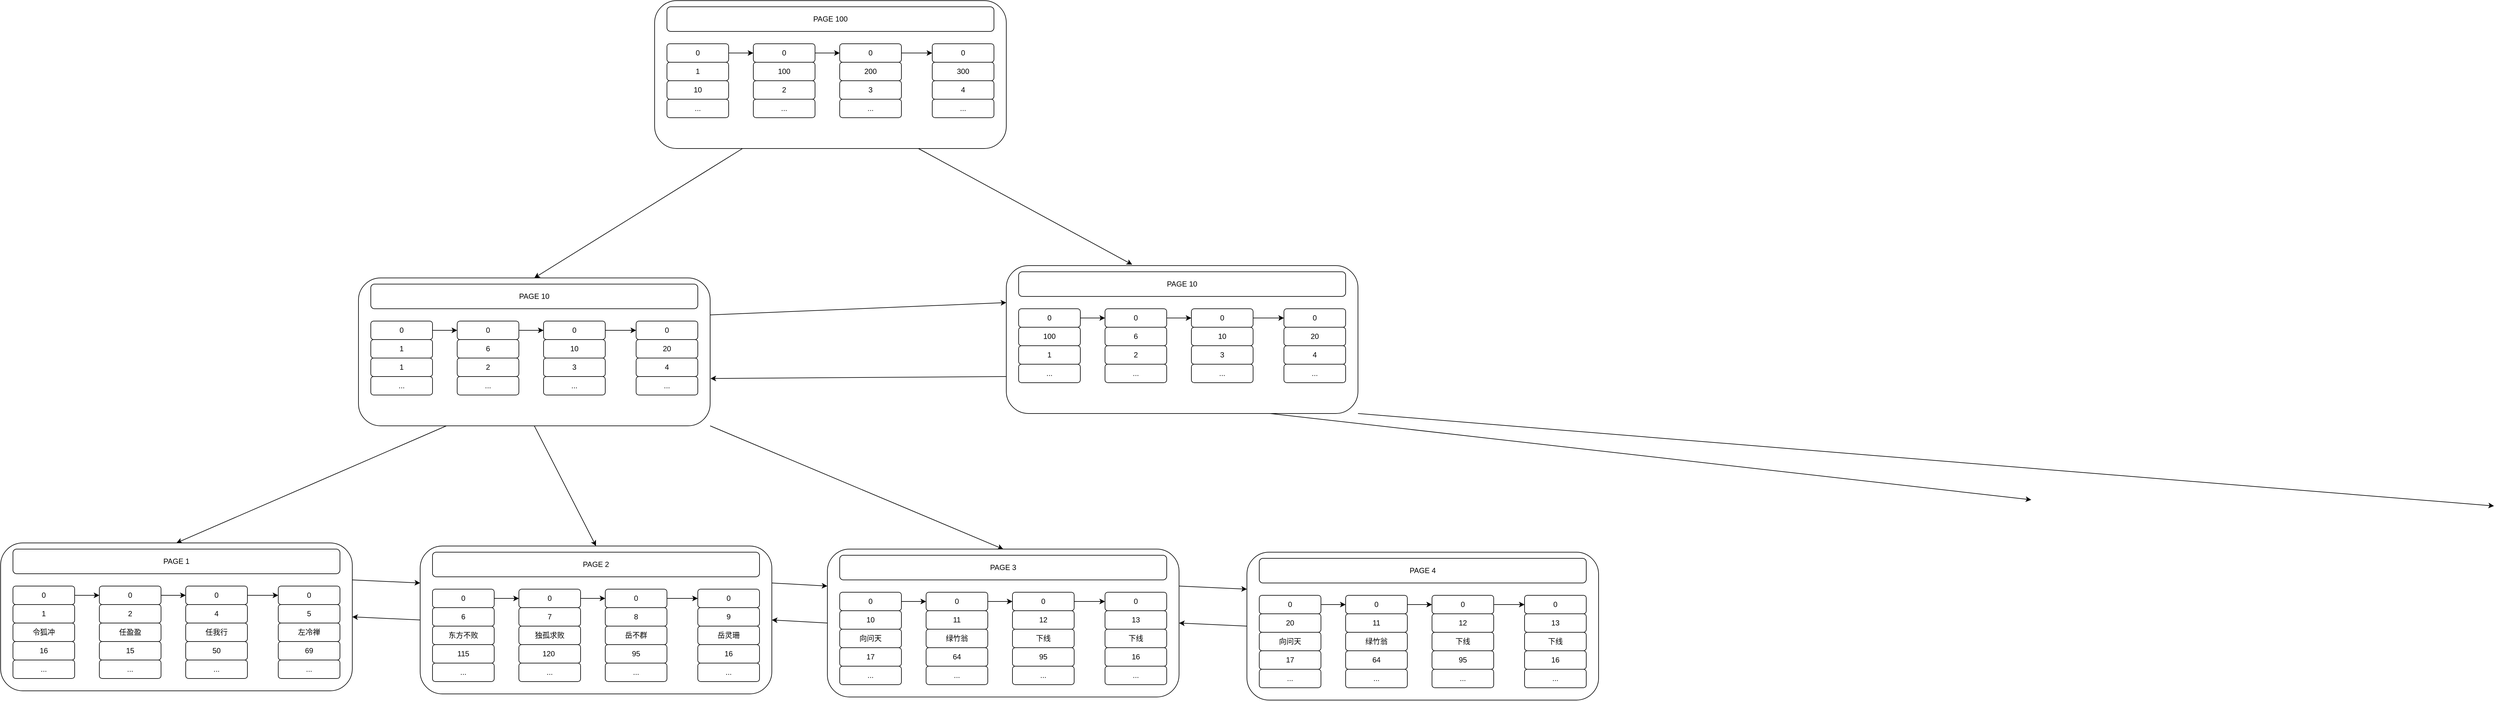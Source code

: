 <mxfile version="17.2.5" type="github">
  <diagram id="7UdDkVMXQPqJ16l7_mLh" name="第 1 页">
    <mxGraphModel dx="1597" dy="-109" grid="1" gridSize="10" guides="1" tooltips="1" connect="1" arrows="1" fold="1" page="1" pageScale="1" pageWidth="827" pageHeight="1169" math="0" shadow="0">
      <root>
        <mxCell id="0" />
        <mxCell id="1" parent="0" />
        <mxCell id="IbyFdjmPlWambPThYL8s-315" style="edgeStyle=none;rounded=0;orthogonalLoop=1;jettySize=auto;html=1;exitX=1;exitY=0.25;exitDx=0;exitDy=0;entryX=0;entryY=0.25;entryDx=0;entryDy=0;" edge="1" parent="1" source="IbyFdjmPlWambPThYL8s-260" target="IbyFdjmPlWambPThYL8s-265">
          <mxGeometry relative="1" as="geometry" />
        </mxCell>
        <mxCell id="IbyFdjmPlWambPThYL8s-260" value="" style="rounded=1;whiteSpace=wrap;html=1;fillColor=#FFFFFF;" vertex="1" parent="1">
          <mxGeometry x="260" y="2380" width="570" height="240" as="geometry" />
        </mxCell>
        <mxCell id="IbyFdjmPlWambPThYL8s-262" style="edgeStyle=none;rounded=0;orthogonalLoop=1;jettySize=auto;html=1;exitX=1;exitY=0.5;exitDx=0;exitDy=0;entryX=0;entryY=0.5;entryDx=0;entryDy=0;" edge="1" parent="1" source="IbyFdjmPlWambPThYL8s-240" target="IbyFdjmPlWambPThYL8s-245">
          <mxGeometry relative="1" as="geometry" />
        </mxCell>
        <mxCell id="IbyFdjmPlWambPThYL8s-240" value="0" style="rounded=1;whiteSpace=wrap;html=1;fillColor=#FFFFFF;" vertex="1" parent="1">
          <mxGeometry x="280" y="2450" width="100" height="30" as="geometry" />
        </mxCell>
        <mxCell id="IbyFdjmPlWambPThYL8s-241" value="1" style="rounded=1;whiteSpace=wrap;html=1;fillColor=#FFFFFF;" vertex="1" parent="1">
          <mxGeometry x="280" y="2480" width="100" height="30" as="geometry" />
        </mxCell>
        <mxCell id="IbyFdjmPlWambPThYL8s-242" value="令狐冲" style="rounded=1;whiteSpace=wrap;html=1;fillColor=#FFFFFF;" vertex="1" parent="1">
          <mxGeometry x="280" y="2510" width="100" height="30" as="geometry" />
        </mxCell>
        <mxCell id="IbyFdjmPlWambPThYL8s-243" value="16" style="rounded=1;whiteSpace=wrap;html=1;fillColor=#FFFFFF;" vertex="1" parent="1">
          <mxGeometry x="280" y="2540" width="100" height="30" as="geometry" />
        </mxCell>
        <mxCell id="IbyFdjmPlWambPThYL8s-244" value="..." style="rounded=1;whiteSpace=wrap;html=1;fillColor=#FFFFFF;" vertex="1" parent="1">
          <mxGeometry x="280" y="2570" width="100" height="30" as="geometry" />
        </mxCell>
        <mxCell id="IbyFdjmPlWambPThYL8s-263" style="edgeStyle=none;rounded=0;orthogonalLoop=1;jettySize=auto;html=1;exitX=1;exitY=0.5;exitDx=0;exitDy=0;" edge="1" parent="1" source="IbyFdjmPlWambPThYL8s-245" target="IbyFdjmPlWambPThYL8s-250">
          <mxGeometry relative="1" as="geometry" />
        </mxCell>
        <mxCell id="IbyFdjmPlWambPThYL8s-245" value="0" style="rounded=1;whiteSpace=wrap;html=1;fillColor=#FFFFFF;" vertex="1" parent="1">
          <mxGeometry x="420" y="2450" width="100" height="30" as="geometry" />
        </mxCell>
        <mxCell id="IbyFdjmPlWambPThYL8s-246" value="2" style="rounded=1;whiteSpace=wrap;html=1;fillColor=#FFFFFF;" vertex="1" parent="1">
          <mxGeometry x="420" y="2480" width="100" height="30" as="geometry" />
        </mxCell>
        <mxCell id="IbyFdjmPlWambPThYL8s-247" value="任盈盈" style="rounded=1;whiteSpace=wrap;html=1;fillColor=#FFFFFF;" vertex="1" parent="1">
          <mxGeometry x="420" y="2510" width="100" height="30" as="geometry" />
        </mxCell>
        <mxCell id="IbyFdjmPlWambPThYL8s-248" value="15" style="rounded=1;whiteSpace=wrap;html=1;fillColor=#FFFFFF;" vertex="1" parent="1">
          <mxGeometry x="420" y="2540" width="100" height="30" as="geometry" />
        </mxCell>
        <mxCell id="IbyFdjmPlWambPThYL8s-249" value="..." style="rounded=1;whiteSpace=wrap;html=1;fillColor=#FFFFFF;" vertex="1" parent="1">
          <mxGeometry x="420" y="2570" width="100" height="30" as="geometry" />
        </mxCell>
        <mxCell id="IbyFdjmPlWambPThYL8s-264" style="edgeStyle=none;rounded=0;orthogonalLoop=1;jettySize=auto;html=1;exitX=1;exitY=0.5;exitDx=0;exitDy=0;entryX=0;entryY=0.5;entryDx=0;entryDy=0;" edge="1" parent="1" source="IbyFdjmPlWambPThYL8s-250" target="IbyFdjmPlWambPThYL8s-255">
          <mxGeometry relative="1" as="geometry" />
        </mxCell>
        <mxCell id="IbyFdjmPlWambPThYL8s-250" value="0" style="rounded=1;whiteSpace=wrap;html=1;fillColor=#FFFFFF;" vertex="1" parent="1">
          <mxGeometry x="560" y="2450" width="100" height="30" as="geometry" />
        </mxCell>
        <mxCell id="IbyFdjmPlWambPThYL8s-251" value="4" style="rounded=1;whiteSpace=wrap;html=1;fillColor=#FFFFFF;" vertex="1" parent="1">
          <mxGeometry x="560" y="2480" width="100" height="30" as="geometry" />
        </mxCell>
        <mxCell id="IbyFdjmPlWambPThYL8s-252" value="任我行" style="rounded=1;whiteSpace=wrap;html=1;fillColor=#FFFFFF;" vertex="1" parent="1">
          <mxGeometry x="560" y="2510" width="100" height="30" as="geometry" />
        </mxCell>
        <mxCell id="IbyFdjmPlWambPThYL8s-253" value="50" style="rounded=1;whiteSpace=wrap;html=1;fillColor=#FFFFFF;" vertex="1" parent="1">
          <mxGeometry x="560" y="2540" width="100" height="30" as="geometry" />
        </mxCell>
        <mxCell id="IbyFdjmPlWambPThYL8s-254" value="..." style="rounded=1;whiteSpace=wrap;html=1;fillColor=#FFFFFF;" vertex="1" parent="1">
          <mxGeometry x="560" y="2570" width="100" height="30" as="geometry" />
        </mxCell>
        <mxCell id="IbyFdjmPlWambPThYL8s-255" value="0" style="rounded=1;whiteSpace=wrap;html=1;fillColor=#FFFFFF;" vertex="1" parent="1">
          <mxGeometry x="710" y="2450" width="100" height="30" as="geometry" />
        </mxCell>
        <mxCell id="IbyFdjmPlWambPThYL8s-256" value="5" style="rounded=1;whiteSpace=wrap;html=1;fillColor=#FFFFFF;" vertex="1" parent="1">
          <mxGeometry x="710" y="2480" width="100" height="30" as="geometry" />
        </mxCell>
        <mxCell id="IbyFdjmPlWambPThYL8s-257" value="左冷禅" style="rounded=1;whiteSpace=wrap;html=1;fillColor=#FFFFFF;" vertex="1" parent="1">
          <mxGeometry x="710" y="2510" width="100" height="30" as="geometry" />
        </mxCell>
        <mxCell id="IbyFdjmPlWambPThYL8s-258" value="69" style="rounded=1;whiteSpace=wrap;html=1;fillColor=#FFFFFF;" vertex="1" parent="1">
          <mxGeometry x="710" y="2540" width="100" height="30" as="geometry" />
        </mxCell>
        <mxCell id="IbyFdjmPlWambPThYL8s-259" value="..." style="rounded=1;whiteSpace=wrap;html=1;fillColor=#FFFFFF;" vertex="1" parent="1">
          <mxGeometry x="710" y="2570" width="100" height="30" as="geometry" />
        </mxCell>
        <mxCell id="IbyFdjmPlWambPThYL8s-261" value="PAGE 1" style="rounded=1;whiteSpace=wrap;html=1;fillColor=#FFFFFF;" vertex="1" parent="1">
          <mxGeometry x="280" y="2390" width="530" height="40" as="geometry" />
        </mxCell>
        <mxCell id="IbyFdjmPlWambPThYL8s-316" style="edgeStyle=none;rounded=0;orthogonalLoop=1;jettySize=auto;html=1;exitX=0;exitY=0.5;exitDx=0;exitDy=0;entryX=1;entryY=0.5;entryDx=0;entryDy=0;" edge="1" parent="1" source="IbyFdjmPlWambPThYL8s-265" target="IbyFdjmPlWambPThYL8s-260">
          <mxGeometry relative="1" as="geometry" />
        </mxCell>
        <mxCell id="IbyFdjmPlWambPThYL8s-317" style="edgeStyle=none;rounded=0;orthogonalLoop=1;jettySize=auto;html=1;exitX=1;exitY=0.25;exitDx=0;exitDy=0;entryX=0;entryY=0.25;entryDx=0;entryDy=0;" edge="1" parent="1" source="IbyFdjmPlWambPThYL8s-265" target="IbyFdjmPlWambPThYL8s-290">
          <mxGeometry relative="1" as="geometry" />
        </mxCell>
        <mxCell id="IbyFdjmPlWambPThYL8s-265" value="" style="rounded=1;whiteSpace=wrap;html=1;fillColor=#FFFFFF;" vertex="1" parent="1">
          <mxGeometry x="940" y="2385" width="570" height="240" as="geometry" />
        </mxCell>
        <mxCell id="IbyFdjmPlWambPThYL8s-266" style="edgeStyle=none;rounded=0;orthogonalLoop=1;jettySize=auto;html=1;exitX=1;exitY=0.5;exitDx=0;exitDy=0;entryX=0;entryY=0.5;entryDx=0;entryDy=0;" edge="1" parent="1" source="IbyFdjmPlWambPThYL8s-267" target="IbyFdjmPlWambPThYL8s-273">
          <mxGeometry relative="1" as="geometry" />
        </mxCell>
        <mxCell id="IbyFdjmPlWambPThYL8s-267" value="0" style="rounded=1;whiteSpace=wrap;html=1;fillColor=#FFFFFF;" vertex="1" parent="1">
          <mxGeometry x="960" y="2455" width="100" height="30" as="geometry" />
        </mxCell>
        <mxCell id="IbyFdjmPlWambPThYL8s-268" value="6" style="rounded=1;whiteSpace=wrap;html=1;fillColor=#FFFFFF;" vertex="1" parent="1">
          <mxGeometry x="960" y="2485" width="100" height="30" as="geometry" />
        </mxCell>
        <mxCell id="IbyFdjmPlWambPThYL8s-269" value="东方不败" style="rounded=1;whiteSpace=wrap;html=1;fillColor=#FFFFFF;" vertex="1" parent="1">
          <mxGeometry x="960" y="2515" width="100" height="30" as="geometry" />
        </mxCell>
        <mxCell id="IbyFdjmPlWambPThYL8s-270" value="115" style="rounded=1;whiteSpace=wrap;html=1;fillColor=#FFFFFF;" vertex="1" parent="1">
          <mxGeometry x="960" y="2545" width="100" height="30" as="geometry" />
        </mxCell>
        <mxCell id="IbyFdjmPlWambPThYL8s-271" value="..." style="rounded=1;whiteSpace=wrap;html=1;fillColor=#FFFFFF;" vertex="1" parent="1">
          <mxGeometry x="960" y="2575" width="100" height="30" as="geometry" />
        </mxCell>
        <mxCell id="IbyFdjmPlWambPThYL8s-272" style="edgeStyle=none;rounded=0;orthogonalLoop=1;jettySize=auto;html=1;exitX=1;exitY=0.5;exitDx=0;exitDy=0;" edge="1" parent="1" source="IbyFdjmPlWambPThYL8s-273" target="IbyFdjmPlWambPThYL8s-279">
          <mxGeometry relative="1" as="geometry" />
        </mxCell>
        <mxCell id="IbyFdjmPlWambPThYL8s-273" value="0" style="rounded=1;whiteSpace=wrap;html=1;fillColor=#FFFFFF;" vertex="1" parent="1">
          <mxGeometry x="1100" y="2455" width="100" height="30" as="geometry" />
        </mxCell>
        <mxCell id="IbyFdjmPlWambPThYL8s-274" value="7" style="rounded=1;whiteSpace=wrap;html=1;fillColor=#FFFFFF;" vertex="1" parent="1">
          <mxGeometry x="1100" y="2485" width="100" height="30" as="geometry" />
        </mxCell>
        <mxCell id="IbyFdjmPlWambPThYL8s-275" value="独孤求败" style="rounded=1;whiteSpace=wrap;html=1;fillColor=#FFFFFF;" vertex="1" parent="1">
          <mxGeometry x="1100" y="2515" width="100" height="30" as="geometry" />
        </mxCell>
        <mxCell id="IbyFdjmPlWambPThYL8s-276" value="120&lt;span style=&quot;white-space: pre&quot;&gt;	&lt;/span&gt;" style="rounded=1;whiteSpace=wrap;html=1;fillColor=#FFFFFF;" vertex="1" parent="1">
          <mxGeometry x="1100" y="2545" width="100" height="30" as="geometry" />
        </mxCell>
        <mxCell id="IbyFdjmPlWambPThYL8s-277" value="..." style="rounded=1;whiteSpace=wrap;html=1;fillColor=#FFFFFF;" vertex="1" parent="1">
          <mxGeometry x="1100" y="2575" width="100" height="30" as="geometry" />
        </mxCell>
        <mxCell id="IbyFdjmPlWambPThYL8s-278" style="edgeStyle=none;rounded=0;orthogonalLoop=1;jettySize=auto;html=1;exitX=1;exitY=0.5;exitDx=0;exitDy=0;entryX=0;entryY=0.5;entryDx=0;entryDy=0;" edge="1" parent="1" source="IbyFdjmPlWambPThYL8s-279" target="IbyFdjmPlWambPThYL8s-284">
          <mxGeometry relative="1" as="geometry" />
        </mxCell>
        <mxCell id="IbyFdjmPlWambPThYL8s-279" value="0" style="rounded=1;whiteSpace=wrap;html=1;fillColor=#FFFFFF;" vertex="1" parent="1">
          <mxGeometry x="1240" y="2455" width="100" height="30" as="geometry" />
        </mxCell>
        <mxCell id="IbyFdjmPlWambPThYL8s-280" value="8" style="rounded=1;whiteSpace=wrap;html=1;fillColor=#FFFFFF;" vertex="1" parent="1">
          <mxGeometry x="1240" y="2485" width="100" height="30" as="geometry" />
        </mxCell>
        <mxCell id="IbyFdjmPlWambPThYL8s-281" value="岳不群" style="rounded=1;whiteSpace=wrap;html=1;fillColor=#FFFFFF;" vertex="1" parent="1">
          <mxGeometry x="1240" y="2515" width="100" height="30" as="geometry" />
        </mxCell>
        <mxCell id="IbyFdjmPlWambPThYL8s-282" value="95" style="rounded=1;whiteSpace=wrap;html=1;fillColor=#FFFFFF;" vertex="1" parent="1">
          <mxGeometry x="1240" y="2545" width="100" height="30" as="geometry" />
        </mxCell>
        <mxCell id="IbyFdjmPlWambPThYL8s-283" value="..." style="rounded=1;whiteSpace=wrap;html=1;fillColor=#FFFFFF;" vertex="1" parent="1">
          <mxGeometry x="1240" y="2575" width="100" height="30" as="geometry" />
        </mxCell>
        <mxCell id="IbyFdjmPlWambPThYL8s-284" value="0" style="rounded=1;whiteSpace=wrap;html=1;fillColor=#FFFFFF;" vertex="1" parent="1">
          <mxGeometry x="1390" y="2455" width="100" height="30" as="geometry" />
        </mxCell>
        <mxCell id="IbyFdjmPlWambPThYL8s-285" value="9" style="rounded=1;whiteSpace=wrap;html=1;fillColor=#FFFFFF;" vertex="1" parent="1">
          <mxGeometry x="1390" y="2485" width="100" height="30" as="geometry" />
        </mxCell>
        <mxCell id="IbyFdjmPlWambPThYL8s-286" value="岳灵珊" style="rounded=1;whiteSpace=wrap;html=1;fillColor=#FFFFFF;" vertex="1" parent="1">
          <mxGeometry x="1390" y="2515" width="100" height="30" as="geometry" />
        </mxCell>
        <mxCell id="IbyFdjmPlWambPThYL8s-287" value="16" style="rounded=1;whiteSpace=wrap;html=1;fillColor=#FFFFFF;" vertex="1" parent="1">
          <mxGeometry x="1390" y="2545" width="100" height="30" as="geometry" />
        </mxCell>
        <mxCell id="IbyFdjmPlWambPThYL8s-288" value="..." style="rounded=1;whiteSpace=wrap;html=1;fillColor=#FFFFFF;" vertex="1" parent="1">
          <mxGeometry x="1390" y="2575" width="100" height="30" as="geometry" />
        </mxCell>
        <mxCell id="IbyFdjmPlWambPThYL8s-289" value="PAGE 2" style="rounded=1;whiteSpace=wrap;html=1;fillColor=#FFFFFF;" vertex="1" parent="1">
          <mxGeometry x="960" y="2395" width="530" height="40" as="geometry" />
        </mxCell>
        <mxCell id="IbyFdjmPlWambPThYL8s-318" style="edgeStyle=none;rounded=0;orthogonalLoop=1;jettySize=auto;html=1;exitX=0;exitY=0.5;exitDx=0;exitDy=0;entryX=1;entryY=0.5;entryDx=0;entryDy=0;" edge="1" parent="1" source="IbyFdjmPlWambPThYL8s-290" target="IbyFdjmPlWambPThYL8s-265">
          <mxGeometry relative="1" as="geometry" />
        </mxCell>
        <mxCell id="IbyFdjmPlWambPThYL8s-344" style="edgeStyle=none;rounded=0;orthogonalLoop=1;jettySize=auto;html=1;exitX=1;exitY=0.25;exitDx=0;exitDy=0;entryX=0;entryY=0.25;entryDx=0;entryDy=0;" edge="1" parent="1" source="IbyFdjmPlWambPThYL8s-290" target="IbyFdjmPlWambPThYL8s-319">
          <mxGeometry relative="1" as="geometry" />
        </mxCell>
        <mxCell id="IbyFdjmPlWambPThYL8s-290" value="" style="rounded=1;whiteSpace=wrap;html=1;fillColor=#FFFFFF;" vertex="1" parent="1">
          <mxGeometry x="1600" y="2390" width="570" height="240" as="geometry" />
        </mxCell>
        <mxCell id="IbyFdjmPlWambPThYL8s-291" style="edgeStyle=none;rounded=0;orthogonalLoop=1;jettySize=auto;html=1;exitX=1;exitY=0.5;exitDx=0;exitDy=0;entryX=0;entryY=0.5;entryDx=0;entryDy=0;" edge="1" parent="1" source="IbyFdjmPlWambPThYL8s-292" target="IbyFdjmPlWambPThYL8s-298">
          <mxGeometry relative="1" as="geometry" />
        </mxCell>
        <mxCell id="IbyFdjmPlWambPThYL8s-292" value="0" style="rounded=1;whiteSpace=wrap;html=1;fillColor=#FFFFFF;" vertex="1" parent="1">
          <mxGeometry x="1620" y="2460" width="100" height="30" as="geometry" />
        </mxCell>
        <mxCell id="IbyFdjmPlWambPThYL8s-293" value="10" style="rounded=1;whiteSpace=wrap;html=1;fillColor=#FFFFFF;" vertex="1" parent="1">
          <mxGeometry x="1620" y="2490" width="100" height="30" as="geometry" />
        </mxCell>
        <mxCell id="IbyFdjmPlWambPThYL8s-294" value="向问天" style="rounded=1;whiteSpace=wrap;html=1;fillColor=#FFFFFF;" vertex="1" parent="1">
          <mxGeometry x="1620" y="2520" width="100" height="30" as="geometry" />
        </mxCell>
        <mxCell id="IbyFdjmPlWambPThYL8s-295" value="17" style="rounded=1;whiteSpace=wrap;html=1;fillColor=#FFFFFF;" vertex="1" parent="1">
          <mxGeometry x="1620" y="2550" width="100" height="30" as="geometry" />
        </mxCell>
        <mxCell id="IbyFdjmPlWambPThYL8s-296" value="..." style="rounded=1;whiteSpace=wrap;html=1;fillColor=#FFFFFF;" vertex="1" parent="1">
          <mxGeometry x="1620" y="2580" width="100" height="30" as="geometry" />
        </mxCell>
        <mxCell id="IbyFdjmPlWambPThYL8s-297" style="edgeStyle=none;rounded=0;orthogonalLoop=1;jettySize=auto;html=1;exitX=1;exitY=0.5;exitDx=0;exitDy=0;" edge="1" parent="1" source="IbyFdjmPlWambPThYL8s-298" target="IbyFdjmPlWambPThYL8s-304">
          <mxGeometry relative="1" as="geometry" />
        </mxCell>
        <mxCell id="IbyFdjmPlWambPThYL8s-298" value="0" style="rounded=1;whiteSpace=wrap;html=1;fillColor=#FFFFFF;" vertex="1" parent="1">
          <mxGeometry x="1760" y="2460" width="100" height="30" as="geometry" />
        </mxCell>
        <mxCell id="IbyFdjmPlWambPThYL8s-299" value="11" style="rounded=1;whiteSpace=wrap;html=1;fillColor=#FFFFFF;" vertex="1" parent="1">
          <mxGeometry x="1760" y="2490" width="100" height="30" as="geometry" />
        </mxCell>
        <mxCell id="IbyFdjmPlWambPThYL8s-300" value="绿竹翁" style="rounded=1;whiteSpace=wrap;html=1;fillColor=#FFFFFF;" vertex="1" parent="1">
          <mxGeometry x="1760" y="2520" width="100" height="30" as="geometry" />
        </mxCell>
        <mxCell id="IbyFdjmPlWambPThYL8s-301" value="64" style="rounded=1;whiteSpace=wrap;html=1;fillColor=#FFFFFF;" vertex="1" parent="1">
          <mxGeometry x="1760" y="2550" width="100" height="30" as="geometry" />
        </mxCell>
        <mxCell id="IbyFdjmPlWambPThYL8s-302" value="..." style="rounded=1;whiteSpace=wrap;html=1;fillColor=#FFFFFF;" vertex="1" parent="1">
          <mxGeometry x="1760" y="2580" width="100" height="30" as="geometry" />
        </mxCell>
        <mxCell id="IbyFdjmPlWambPThYL8s-303" style="edgeStyle=none;rounded=0;orthogonalLoop=1;jettySize=auto;html=1;exitX=1;exitY=0.5;exitDx=0;exitDy=0;entryX=0;entryY=0.5;entryDx=0;entryDy=0;" edge="1" parent="1" source="IbyFdjmPlWambPThYL8s-304" target="IbyFdjmPlWambPThYL8s-309">
          <mxGeometry relative="1" as="geometry" />
        </mxCell>
        <mxCell id="IbyFdjmPlWambPThYL8s-304" value="0" style="rounded=1;whiteSpace=wrap;html=1;fillColor=#FFFFFF;" vertex="1" parent="1">
          <mxGeometry x="1900" y="2460" width="100" height="30" as="geometry" />
        </mxCell>
        <mxCell id="IbyFdjmPlWambPThYL8s-305" value="12" style="rounded=1;whiteSpace=wrap;html=1;fillColor=#FFFFFF;" vertex="1" parent="1">
          <mxGeometry x="1900" y="2490" width="100" height="30" as="geometry" />
        </mxCell>
        <mxCell id="IbyFdjmPlWambPThYL8s-306" value="下线" style="rounded=1;whiteSpace=wrap;html=1;fillColor=#FFFFFF;" vertex="1" parent="1">
          <mxGeometry x="1900" y="2520" width="100" height="30" as="geometry" />
        </mxCell>
        <mxCell id="IbyFdjmPlWambPThYL8s-307" value="95" style="rounded=1;whiteSpace=wrap;html=1;fillColor=#FFFFFF;" vertex="1" parent="1">
          <mxGeometry x="1900" y="2550" width="100" height="30" as="geometry" />
        </mxCell>
        <mxCell id="IbyFdjmPlWambPThYL8s-308" value="..." style="rounded=1;whiteSpace=wrap;html=1;fillColor=#FFFFFF;" vertex="1" parent="1">
          <mxGeometry x="1900" y="2580" width="100" height="30" as="geometry" />
        </mxCell>
        <mxCell id="IbyFdjmPlWambPThYL8s-309" value="0" style="rounded=1;whiteSpace=wrap;html=1;fillColor=#FFFFFF;" vertex="1" parent="1">
          <mxGeometry x="2050" y="2460" width="100" height="30" as="geometry" />
        </mxCell>
        <mxCell id="IbyFdjmPlWambPThYL8s-310" value="13" style="rounded=1;whiteSpace=wrap;html=1;fillColor=#FFFFFF;" vertex="1" parent="1">
          <mxGeometry x="2050" y="2490" width="100" height="30" as="geometry" />
        </mxCell>
        <mxCell id="IbyFdjmPlWambPThYL8s-311" value="下线" style="rounded=1;whiteSpace=wrap;html=1;fillColor=#FFFFFF;" vertex="1" parent="1">
          <mxGeometry x="2050" y="2520" width="100" height="30" as="geometry" />
        </mxCell>
        <mxCell id="IbyFdjmPlWambPThYL8s-312" value="16" style="rounded=1;whiteSpace=wrap;html=1;fillColor=#FFFFFF;" vertex="1" parent="1">
          <mxGeometry x="2050" y="2550" width="100" height="30" as="geometry" />
        </mxCell>
        <mxCell id="IbyFdjmPlWambPThYL8s-313" value="..." style="rounded=1;whiteSpace=wrap;html=1;fillColor=#FFFFFF;" vertex="1" parent="1">
          <mxGeometry x="2050" y="2580" width="100" height="30" as="geometry" />
        </mxCell>
        <mxCell id="IbyFdjmPlWambPThYL8s-314" value="PAGE 3" style="rounded=1;whiteSpace=wrap;html=1;fillColor=#FFFFFF;" vertex="1" parent="1">
          <mxGeometry x="1620" y="2400" width="530" height="40" as="geometry" />
        </mxCell>
        <mxCell id="IbyFdjmPlWambPThYL8s-345" style="edgeStyle=none;rounded=0;orthogonalLoop=1;jettySize=auto;html=1;exitX=0;exitY=0.5;exitDx=0;exitDy=0;entryX=1;entryY=0.5;entryDx=0;entryDy=0;" edge="1" parent="1" source="IbyFdjmPlWambPThYL8s-319" target="IbyFdjmPlWambPThYL8s-290">
          <mxGeometry relative="1" as="geometry" />
        </mxCell>
        <mxCell id="IbyFdjmPlWambPThYL8s-319" value="" style="rounded=1;whiteSpace=wrap;html=1;fillColor=#FFFFFF;" vertex="1" parent="1">
          <mxGeometry x="2280" y="2395" width="570" height="240" as="geometry" />
        </mxCell>
        <mxCell id="IbyFdjmPlWambPThYL8s-320" style="edgeStyle=none;rounded=0;orthogonalLoop=1;jettySize=auto;html=1;exitX=1;exitY=0.5;exitDx=0;exitDy=0;entryX=0;entryY=0.5;entryDx=0;entryDy=0;" edge="1" parent="1" source="IbyFdjmPlWambPThYL8s-321" target="IbyFdjmPlWambPThYL8s-327">
          <mxGeometry relative="1" as="geometry" />
        </mxCell>
        <mxCell id="IbyFdjmPlWambPThYL8s-321" value="0" style="rounded=1;whiteSpace=wrap;html=1;fillColor=#FFFFFF;" vertex="1" parent="1">
          <mxGeometry x="2300" y="2465" width="100" height="30" as="geometry" />
        </mxCell>
        <mxCell id="IbyFdjmPlWambPThYL8s-322" value="20" style="rounded=1;whiteSpace=wrap;html=1;fillColor=#FFFFFF;" vertex="1" parent="1">
          <mxGeometry x="2300" y="2495" width="100" height="30" as="geometry" />
        </mxCell>
        <mxCell id="IbyFdjmPlWambPThYL8s-323" value="向问天" style="rounded=1;whiteSpace=wrap;html=1;fillColor=#FFFFFF;" vertex="1" parent="1">
          <mxGeometry x="2300" y="2525" width="100" height="30" as="geometry" />
        </mxCell>
        <mxCell id="IbyFdjmPlWambPThYL8s-324" value="17" style="rounded=1;whiteSpace=wrap;html=1;fillColor=#FFFFFF;" vertex="1" parent="1">
          <mxGeometry x="2300" y="2555" width="100" height="30" as="geometry" />
        </mxCell>
        <mxCell id="IbyFdjmPlWambPThYL8s-325" value="..." style="rounded=1;whiteSpace=wrap;html=1;fillColor=#FFFFFF;" vertex="1" parent="1">
          <mxGeometry x="2300" y="2585" width="100" height="30" as="geometry" />
        </mxCell>
        <mxCell id="IbyFdjmPlWambPThYL8s-326" style="edgeStyle=none;rounded=0;orthogonalLoop=1;jettySize=auto;html=1;exitX=1;exitY=0.5;exitDx=0;exitDy=0;" edge="1" parent="1" source="IbyFdjmPlWambPThYL8s-327" target="IbyFdjmPlWambPThYL8s-333">
          <mxGeometry relative="1" as="geometry" />
        </mxCell>
        <mxCell id="IbyFdjmPlWambPThYL8s-327" value="0" style="rounded=1;whiteSpace=wrap;html=1;fillColor=#FFFFFF;" vertex="1" parent="1">
          <mxGeometry x="2440" y="2465" width="100" height="30" as="geometry" />
        </mxCell>
        <mxCell id="IbyFdjmPlWambPThYL8s-328" value="11" style="rounded=1;whiteSpace=wrap;html=1;fillColor=#FFFFFF;" vertex="1" parent="1">
          <mxGeometry x="2440" y="2495" width="100" height="30" as="geometry" />
        </mxCell>
        <mxCell id="IbyFdjmPlWambPThYL8s-329" value="绿竹翁" style="rounded=1;whiteSpace=wrap;html=1;fillColor=#FFFFFF;" vertex="1" parent="1">
          <mxGeometry x="2440" y="2525" width="100" height="30" as="geometry" />
        </mxCell>
        <mxCell id="IbyFdjmPlWambPThYL8s-330" value="64" style="rounded=1;whiteSpace=wrap;html=1;fillColor=#FFFFFF;" vertex="1" parent="1">
          <mxGeometry x="2440" y="2555" width="100" height="30" as="geometry" />
        </mxCell>
        <mxCell id="IbyFdjmPlWambPThYL8s-331" value="..." style="rounded=1;whiteSpace=wrap;html=1;fillColor=#FFFFFF;" vertex="1" parent="1">
          <mxGeometry x="2440" y="2585" width="100" height="30" as="geometry" />
        </mxCell>
        <mxCell id="IbyFdjmPlWambPThYL8s-332" style="edgeStyle=none;rounded=0;orthogonalLoop=1;jettySize=auto;html=1;exitX=1;exitY=0.5;exitDx=0;exitDy=0;entryX=0;entryY=0.5;entryDx=0;entryDy=0;" edge="1" parent="1" source="IbyFdjmPlWambPThYL8s-333" target="IbyFdjmPlWambPThYL8s-338">
          <mxGeometry relative="1" as="geometry" />
        </mxCell>
        <mxCell id="IbyFdjmPlWambPThYL8s-333" value="0" style="rounded=1;whiteSpace=wrap;html=1;fillColor=#FFFFFF;" vertex="1" parent="1">
          <mxGeometry x="2580" y="2465" width="100" height="30" as="geometry" />
        </mxCell>
        <mxCell id="IbyFdjmPlWambPThYL8s-334" value="12" style="rounded=1;whiteSpace=wrap;html=1;fillColor=#FFFFFF;" vertex="1" parent="1">
          <mxGeometry x="2580" y="2495" width="100" height="30" as="geometry" />
        </mxCell>
        <mxCell id="IbyFdjmPlWambPThYL8s-335" value="下线" style="rounded=1;whiteSpace=wrap;html=1;fillColor=#FFFFFF;" vertex="1" parent="1">
          <mxGeometry x="2580" y="2525" width="100" height="30" as="geometry" />
        </mxCell>
        <mxCell id="IbyFdjmPlWambPThYL8s-336" value="95" style="rounded=1;whiteSpace=wrap;html=1;fillColor=#FFFFFF;" vertex="1" parent="1">
          <mxGeometry x="2580" y="2555" width="100" height="30" as="geometry" />
        </mxCell>
        <mxCell id="IbyFdjmPlWambPThYL8s-337" value="..." style="rounded=1;whiteSpace=wrap;html=1;fillColor=#FFFFFF;" vertex="1" parent="1">
          <mxGeometry x="2580" y="2585" width="100" height="30" as="geometry" />
        </mxCell>
        <mxCell id="IbyFdjmPlWambPThYL8s-338" value="0" style="rounded=1;whiteSpace=wrap;html=1;fillColor=#FFFFFF;" vertex="1" parent="1">
          <mxGeometry x="2730" y="2465" width="100" height="30" as="geometry" />
        </mxCell>
        <mxCell id="IbyFdjmPlWambPThYL8s-339" value="13" style="rounded=1;whiteSpace=wrap;html=1;fillColor=#FFFFFF;" vertex="1" parent="1">
          <mxGeometry x="2730" y="2495" width="100" height="30" as="geometry" />
        </mxCell>
        <mxCell id="IbyFdjmPlWambPThYL8s-340" value="下线" style="rounded=1;whiteSpace=wrap;html=1;fillColor=#FFFFFF;" vertex="1" parent="1">
          <mxGeometry x="2730" y="2525" width="100" height="30" as="geometry" />
        </mxCell>
        <mxCell id="IbyFdjmPlWambPThYL8s-341" value="16" style="rounded=1;whiteSpace=wrap;html=1;fillColor=#FFFFFF;" vertex="1" parent="1">
          <mxGeometry x="2730" y="2555" width="100" height="30" as="geometry" />
        </mxCell>
        <mxCell id="IbyFdjmPlWambPThYL8s-342" value="..." style="rounded=1;whiteSpace=wrap;html=1;fillColor=#FFFFFF;" vertex="1" parent="1">
          <mxGeometry x="2730" y="2585" width="100" height="30" as="geometry" />
        </mxCell>
        <mxCell id="IbyFdjmPlWambPThYL8s-343" value="PAGE 4" style="rounded=1;whiteSpace=wrap;html=1;fillColor=#FFFFFF;" vertex="1" parent="1">
          <mxGeometry x="2300" y="2405" width="530" height="40" as="geometry" />
        </mxCell>
        <mxCell id="IbyFdjmPlWambPThYL8s-371" style="edgeStyle=none;rounded=0;orthogonalLoop=1;jettySize=auto;html=1;exitX=0.25;exitY=1;exitDx=0;exitDy=0;entryX=0.5;entryY=0;entryDx=0;entryDy=0;" edge="1" parent="1" source="IbyFdjmPlWambPThYL8s-346" target="IbyFdjmPlWambPThYL8s-260">
          <mxGeometry relative="1" as="geometry" />
        </mxCell>
        <mxCell id="IbyFdjmPlWambPThYL8s-372" style="edgeStyle=none;rounded=0;orthogonalLoop=1;jettySize=auto;html=1;exitX=0.5;exitY=1;exitDx=0;exitDy=0;entryX=0.5;entryY=0;entryDx=0;entryDy=0;" edge="1" parent="1" source="IbyFdjmPlWambPThYL8s-346" target="IbyFdjmPlWambPThYL8s-265">
          <mxGeometry relative="1" as="geometry" />
        </mxCell>
        <mxCell id="IbyFdjmPlWambPThYL8s-373" style="edgeStyle=none;rounded=0;orthogonalLoop=1;jettySize=auto;html=1;exitX=1;exitY=1;exitDx=0;exitDy=0;entryX=0.5;entryY=0;entryDx=0;entryDy=0;" edge="1" parent="1" source="IbyFdjmPlWambPThYL8s-346" target="IbyFdjmPlWambPThYL8s-290">
          <mxGeometry relative="1" as="geometry" />
        </mxCell>
        <mxCell id="IbyFdjmPlWambPThYL8s-395" style="edgeStyle=none;rounded=0;orthogonalLoop=1;jettySize=auto;html=1;exitX=1;exitY=0.25;exitDx=0;exitDy=0;entryX=0;entryY=0.25;entryDx=0;entryDy=0;" edge="1" parent="1" source="IbyFdjmPlWambPThYL8s-346" target="IbyFdjmPlWambPThYL8s-374">
          <mxGeometry relative="1" as="geometry" />
        </mxCell>
        <mxCell id="IbyFdjmPlWambPThYL8s-346" value="" style="rounded=1;whiteSpace=wrap;html=1;fillColor=#FFFFFF;" vertex="1" parent="1">
          <mxGeometry x="840" y="1950" width="570" height="240" as="geometry" />
        </mxCell>
        <mxCell id="IbyFdjmPlWambPThYL8s-347" style="edgeStyle=none;rounded=0;orthogonalLoop=1;jettySize=auto;html=1;exitX=1;exitY=0.5;exitDx=0;exitDy=0;entryX=0;entryY=0.5;entryDx=0;entryDy=0;" edge="1" parent="1" source="IbyFdjmPlWambPThYL8s-348" target="IbyFdjmPlWambPThYL8s-354">
          <mxGeometry relative="1" as="geometry" />
        </mxCell>
        <mxCell id="IbyFdjmPlWambPThYL8s-348" value="0" style="rounded=1;whiteSpace=wrap;html=1;fillColor=#FFFFFF;" vertex="1" parent="1">
          <mxGeometry x="860" y="2020" width="100" height="30" as="geometry" />
        </mxCell>
        <mxCell id="IbyFdjmPlWambPThYL8s-349" value="1" style="rounded=1;whiteSpace=wrap;html=1;fillColor=#FFFFFF;" vertex="1" parent="1">
          <mxGeometry x="860" y="2050" width="100" height="30" as="geometry" />
        </mxCell>
        <mxCell id="IbyFdjmPlWambPThYL8s-350" value="1" style="rounded=1;whiteSpace=wrap;html=1;fillColor=#FFFFFF;" vertex="1" parent="1">
          <mxGeometry x="860" y="2080" width="100" height="30" as="geometry" />
        </mxCell>
        <mxCell id="IbyFdjmPlWambPThYL8s-352" value="..." style="rounded=1;whiteSpace=wrap;html=1;fillColor=#FFFFFF;" vertex="1" parent="1">
          <mxGeometry x="860" y="2110" width="100" height="30" as="geometry" />
        </mxCell>
        <mxCell id="IbyFdjmPlWambPThYL8s-353" style="edgeStyle=none;rounded=0;orthogonalLoop=1;jettySize=auto;html=1;exitX=1;exitY=0.5;exitDx=0;exitDy=0;" edge="1" parent="1" source="IbyFdjmPlWambPThYL8s-354" target="IbyFdjmPlWambPThYL8s-360">
          <mxGeometry relative="1" as="geometry" />
        </mxCell>
        <mxCell id="IbyFdjmPlWambPThYL8s-354" value="0" style="rounded=1;whiteSpace=wrap;html=1;fillColor=#FFFFFF;" vertex="1" parent="1">
          <mxGeometry x="1000" y="2020" width="100" height="30" as="geometry" />
        </mxCell>
        <mxCell id="IbyFdjmPlWambPThYL8s-355" value="6" style="rounded=1;whiteSpace=wrap;html=1;fillColor=#FFFFFF;" vertex="1" parent="1">
          <mxGeometry x="1000" y="2050" width="100" height="30" as="geometry" />
        </mxCell>
        <mxCell id="IbyFdjmPlWambPThYL8s-356" value="2" style="rounded=1;whiteSpace=wrap;html=1;fillColor=#FFFFFF;" vertex="1" parent="1">
          <mxGeometry x="1000" y="2080" width="100" height="30" as="geometry" />
        </mxCell>
        <mxCell id="IbyFdjmPlWambPThYL8s-358" value="..." style="rounded=1;whiteSpace=wrap;html=1;fillColor=#FFFFFF;" vertex="1" parent="1">
          <mxGeometry x="1000" y="2110" width="100" height="30" as="geometry" />
        </mxCell>
        <mxCell id="IbyFdjmPlWambPThYL8s-359" style="edgeStyle=none;rounded=0;orthogonalLoop=1;jettySize=auto;html=1;exitX=1;exitY=0.5;exitDx=0;exitDy=0;entryX=0;entryY=0.5;entryDx=0;entryDy=0;" edge="1" parent="1" source="IbyFdjmPlWambPThYL8s-360" target="IbyFdjmPlWambPThYL8s-365">
          <mxGeometry relative="1" as="geometry" />
        </mxCell>
        <mxCell id="IbyFdjmPlWambPThYL8s-360" value="0" style="rounded=1;whiteSpace=wrap;html=1;fillColor=#FFFFFF;" vertex="1" parent="1">
          <mxGeometry x="1140" y="2020" width="100" height="30" as="geometry" />
        </mxCell>
        <mxCell id="IbyFdjmPlWambPThYL8s-361" value="10" style="rounded=1;whiteSpace=wrap;html=1;fillColor=#FFFFFF;" vertex="1" parent="1">
          <mxGeometry x="1140" y="2050" width="100" height="30" as="geometry" />
        </mxCell>
        <mxCell id="IbyFdjmPlWambPThYL8s-362" value="3" style="rounded=1;whiteSpace=wrap;html=1;fillColor=#FFFFFF;" vertex="1" parent="1">
          <mxGeometry x="1140" y="2080" width="100" height="30" as="geometry" />
        </mxCell>
        <mxCell id="IbyFdjmPlWambPThYL8s-364" value="..." style="rounded=1;whiteSpace=wrap;html=1;fillColor=#FFFFFF;" vertex="1" parent="1">
          <mxGeometry x="1140" y="2110" width="100" height="30" as="geometry" />
        </mxCell>
        <mxCell id="IbyFdjmPlWambPThYL8s-365" value="0" style="rounded=1;whiteSpace=wrap;html=1;fillColor=#FFFFFF;" vertex="1" parent="1">
          <mxGeometry x="1290" y="2020" width="100" height="30" as="geometry" />
        </mxCell>
        <mxCell id="IbyFdjmPlWambPThYL8s-366" value="20" style="rounded=1;whiteSpace=wrap;html=1;fillColor=#FFFFFF;" vertex="1" parent="1">
          <mxGeometry x="1290" y="2050" width="100" height="30" as="geometry" />
        </mxCell>
        <mxCell id="IbyFdjmPlWambPThYL8s-367" value="4" style="rounded=1;whiteSpace=wrap;html=1;fillColor=#FFFFFF;" vertex="1" parent="1">
          <mxGeometry x="1290" y="2080" width="100" height="30" as="geometry" />
        </mxCell>
        <mxCell id="IbyFdjmPlWambPThYL8s-369" value="..." style="rounded=1;whiteSpace=wrap;html=1;fillColor=#FFFFFF;" vertex="1" parent="1">
          <mxGeometry x="1290" y="2110" width="100" height="30" as="geometry" />
        </mxCell>
        <mxCell id="IbyFdjmPlWambPThYL8s-370" value="PAGE 10" style="rounded=1;whiteSpace=wrap;html=1;fillColor=#FFFFFF;" vertex="1" parent="1">
          <mxGeometry x="860" y="1960" width="530" height="40" as="geometry" />
        </mxCell>
        <mxCell id="IbyFdjmPlWambPThYL8s-396" style="edgeStyle=none;rounded=0;orthogonalLoop=1;jettySize=auto;html=1;exitX=0;exitY=0.75;exitDx=0;exitDy=0;entryX=1.001;entryY=0.68;entryDx=0;entryDy=0;entryPerimeter=0;" edge="1" parent="1" source="IbyFdjmPlWambPThYL8s-374" target="IbyFdjmPlWambPThYL8s-346">
          <mxGeometry relative="1" as="geometry" />
        </mxCell>
        <mxCell id="IbyFdjmPlWambPThYL8s-420" style="edgeStyle=none;rounded=0;orthogonalLoop=1;jettySize=auto;html=1;exitX=0.75;exitY=1;exitDx=0;exitDy=0;" edge="1" parent="1" source="IbyFdjmPlWambPThYL8s-374">
          <mxGeometry relative="1" as="geometry">
            <mxPoint x="3551.231" y="2310" as="targetPoint" />
          </mxGeometry>
        </mxCell>
        <mxCell id="IbyFdjmPlWambPThYL8s-421" style="edgeStyle=none;rounded=0;orthogonalLoop=1;jettySize=auto;html=1;exitX=1;exitY=1;exitDx=0;exitDy=0;" edge="1" parent="1" source="IbyFdjmPlWambPThYL8s-374">
          <mxGeometry relative="1" as="geometry">
            <mxPoint x="4301.231" y="2320" as="targetPoint" />
          </mxGeometry>
        </mxCell>
        <mxCell id="IbyFdjmPlWambPThYL8s-374" value="" style="rounded=1;whiteSpace=wrap;html=1;fillColor=#FFFFFF;" vertex="1" parent="1">
          <mxGeometry x="1890" y="1930" width="570" height="240" as="geometry" />
        </mxCell>
        <mxCell id="IbyFdjmPlWambPThYL8s-375" style="edgeStyle=none;rounded=0;orthogonalLoop=1;jettySize=auto;html=1;exitX=1;exitY=0.5;exitDx=0;exitDy=0;entryX=0;entryY=0.5;entryDx=0;entryDy=0;" edge="1" parent="1" source="IbyFdjmPlWambPThYL8s-376" target="IbyFdjmPlWambPThYL8s-381">
          <mxGeometry relative="1" as="geometry" />
        </mxCell>
        <mxCell id="IbyFdjmPlWambPThYL8s-376" value="0" style="rounded=1;whiteSpace=wrap;html=1;fillColor=#FFFFFF;" vertex="1" parent="1">
          <mxGeometry x="1910" y="2000" width="100" height="30" as="geometry" />
        </mxCell>
        <mxCell id="IbyFdjmPlWambPThYL8s-377" value="100" style="rounded=1;whiteSpace=wrap;html=1;fillColor=#FFFFFF;" vertex="1" parent="1">
          <mxGeometry x="1910" y="2030" width="100" height="30" as="geometry" />
        </mxCell>
        <mxCell id="IbyFdjmPlWambPThYL8s-378" value="1" style="rounded=1;whiteSpace=wrap;html=1;fillColor=#FFFFFF;" vertex="1" parent="1">
          <mxGeometry x="1910" y="2060" width="100" height="30" as="geometry" />
        </mxCell>
        <mxCell id="IbyFdjmPlWambPThYL8s-379" value="..." style="rounded=1;whiteSpace=wrap;html=1;fillColor=#FFFFFF;" vertex="1" parent="1">
          <mxGeometry x="1910" y="2090" width="100" height="30" as="geometry" />
        </mxCell>
        <mxCell id="IbyFdjmPlWambPThYL8s-380" style="edgeStyle=none;rounded=0;orthogonalLoop=1;jettySize=auto;html=1;exitX=1;exitY=0.5;exitDx=0;exitDy=0;" edge="1" parent="1" source="IbyFdjmPlWambPThYL8s-381" target="IbyFdjmPlWambPThYL8s-386">
          <mxGeometry relative="1" as="geometry" />
        </mxCell>
        <mxCell id="IbyFdjmPlWambPThYL8s-381" value="0" style="rounded=1;whiteSpace=wrap;html=1;fillColor=#FFFFFF;" vertex="1" parent="1">
          <mxGeometry x="2050" y="2000" width="100" height="30" as="geometry" />
        </mxCell>
        <mxCell id="IbyFdjmPlWambPThYL8s-382" value="6" style="rounded=1;whiteSpace=wrap;html=1;fillColor=#FFFFFF;" vertex="1" parent="1">
          <mxGeometry x="2050" y="2030" width="100" height="30" as="geometry" />
        </mxCell>
        <mxCell id="IbyFdjmPlWambPThYL8s-383" value="2" style="rounded=1;whiteSpace=wrap;html=1;fillColor=#FFFFFF;" vertex="1" parent="1">
          <mxGeometry x="2050" y="2060" width="100" height="30" as="geometry" />
        </mxCell>
        <mxCell id="IbyFdjmPlWambPThYL8s-384" value="..." style="rounded=1;whiteSpace=wrap;html=1;fillColor=#FFFFFF;" vertex="1" parent="1">
          <mxGeometry x="2050" y="2090" width="100" height="30" as="geometry" />
        </mxCell>
        <mxCell id="IbyFdjmPlWambPThYL8s-385" style="edgeStyle=none;rounded=0;orthogonalLoop=1;jettySize=auto;html=1;exitX=1;exitY=0.5;exitDx=0;exitDy=0;entryX=0;entryY=0.5;entryDx=0;entryDy=0;" edge="1" parent="1" source="IbyFdjmPlWambPThYL8s-386" target="IbyFdjmPlWambPThYL8s-390">
          <mxGeometry relative="1" as="geometry" />
        </mxCell>
        <mxCell id="IbyFdjmPlWambPThYL8s-386" value="0" style="rounded=1;whiteSpace=wrap;html=1;fillColor=#FFFFFF;" vertex="1" parent="1">
          <mxGeometry x="2190" y="2000" width="100" height="30" as="geometry" />
        </mxCell>
        <mxCell id="IbyFdjmPlWambPThYL8s-387" value="10" style="rounded=1;whiteSpace=wrap;html=1;fillColor=#FFFFFF;" vertex="1" parent="1">
          <mxGeometry x="2190" y="2030" width="100" height="30" as="geometry" />
        </mxCell>
        <mxCell id="IbyFdjmPlWambPThYL8s-388" value="3" style="rounded=1;whiteSpace=wrap;html=1;fillColor=#FFFFFF;" vertex="1" parent="1">
          <mxGeometry x="2190" y="2060" width="100" height="30" as="geometry" />
        </mxCell>
        <mxCell id="IbyFdjmPlWambPThYL8s-389" value="..." style="rounded=1;whiteSpace=wrap;html=1;fillColor=#FFFFFF;" vertex="1" parent="1">
          <mxGeometry x="2190" y="2090" width="100" height="30" as="geometry" />
        </mxCell>
        <mxCell id="IbyFdjmPlWambPThYL8s-390" value="0" style="rounded=1;whiteSpace=wrap;html=1;fillColor=#FFFFFF;" vertex="1" parent="1">
          <mxGeometry x="2340" y="2000" width="100" height="30" as="geometry" />
        </mxCell>
        <mxCell id="IbyFdjmPlWambPThYL8s-391" value="20" style="rounded=1;whiteSpace=wrap;html=1;fillColor=#FFFFFF;" vertex="1" parent="1">
          <mxGeometry x="2340" y="2030" width="100" height="30" as="geometry" />
        </mxCell>
        <mxCell id="IbyFdjmPlWambPThYL8s-392" value="4" style="rounded=1;whiteSpace=wrap;html=1;fillColor=#FFFFFF;" vertex="1" parent="1">
          <mxGeometry x="2340" y="2060" width="100" height="30" as="geometry" />
        </mxCell>
        <mxCell id="IbyFdjmPlWambPThYL8s-393" value="..." style="rounded=1;whiteSpace=wrap;html=1;fillColor=#FFFFFF;" vertex="1" parent="1">
          <mxGeometry x="2340" y="2090" width="100" height="30" as="geometry" />
        </mxCell>
        <mxCell id="IbyFdjmPlWambPThYL8s-394" value="PAGE 10" style="rounded=1;whiteSpace=wrap;html=1;fillColor=#FFFFFF;" vertex="1" parent="1">
          <mxGeometry x="1910" y="1940" width="530" height="40" as="geometry" />
        </mxCell>
        <mxCell id="IbyFdjmPlWambPThYL8s-418" style="edgeStyle=none;rounded=0;orthogonalLoop=1;jettySize=auto;html=1;exitX=0.25;exitY=1;exitDx=0;exitDy=0;entryX=0.5;entryY=0;entryDx=0;entryDy=0;" edge="1" parent="1" source="IbyFdjmPlWambPThYL8s-397" target="IbyFdjmPlWambPThYL8s-346">
          <mxGeometry relative="1" as="geometry" />
        </mxCell>
        <mxCell id="IbyFdjmPlWambPThYL8s-419" style="edgeStyle=none;rounded=0;orthogonalLoop=1;jettySize=auto;html=1;exitX=0.75;exitY=1;exitDx=0;exitDy=0;entryX=0.358;entryY=-0.007;entryDx=0;entryDy=0;entryPerimeter=0;" edge="1" parent="1" source="IbyFdjmPlWambPThYL8s-397" target="IbyFdjmPlWambPThYL8s-374">
          <mxGeometry relative="1" as="geometry" />
        </mxCell>
        <mxCell id="IbyFdjmPlWambPThYL8s-397" value="" style="rounded=1;whiteSpace=wrap;html=1;fillColor=#FFFFFF;" vertex="1" parent="1">
          <mxGeometry x="1320" y="1500" width="570" height="240" as="geometry" />
        </mxCell>
        <mxCell id="IbyFdjmPlWambPThYL8s-398" style="edgeStyle=none;rounded=0;orthogonalLoop=1;jettySize=auto;html=1;exitX=1;exitY=0.5;exitDx=0;exitDy=0;entryX=0;entryY=0.5;entryDx=0;entryDy=0;" edge="1" parent="1" source="IbyFdjmPlWambPThYL8s-399" target="IbyFdjmPlWambPThYL8s-404">
          <mxGeometry relative="1" as="geometry" />
        </mxCell>
        <mxCell id="IbyFdjmPlWambPThYL8s-399" value="0" style="rounded=1;whiteSpace=wrap;html=1;fillColor=#FFFFFF;" vertex="1" parent="1">
          <mxGeometry x="1340" y="1570" width="100" height="30" as="geometry" />
        </mxCell>
        <mxCell id="IbyFdjmPlWambPThYL8s-400" value="1" style="rounded=1;whiteSpace=wrap;html=1;fillColor=#FFFFFF;" vertex="1" parent="1">
          <mxGeometry x="1340" y="1600" width="100" height="30" as="geometry" />
        </mxCell>
        <mxCell id="IbyFdjmPlWambPThYL8s-401" value="10" style="rounded=1;whiteSpace=wrap;html=1;fillColor=#FFFFFF;" vertex="1" parent="1">
          <mxGeometry x="1340" y="1630" width="100" height="30" as="geometry" />
        </mxCell>
        <mxCell id="IbyFdjmPlWambPThYL8s-402" value="..." style="rounded=1;whiteSpace=wrap;html=1;fillColor=#FFFFFF;" vertex="1" parent="1">
          <mxGeometry x="1340" y="1660" width="100" height="30" as="geometry" />
        </mxCell>
        <mxCell id="IbyFdjmPlWambPThYL8s-403" style="edgeStyle=none;rounded=0;orthogonalLoop=1;jettySize=auto;html=1;exitX=1;exitY=0.5;exitDx=0;exitDy=0;" edge="1" parent="1" source="IbyFdjmPlWambPThYL8s-404" target="IbyFdjmPlWambPThYL8s-409">
          <mxGeometry relative="1" as="geometry" />
        </mxCell>
        <mxCell id="IbyFdjmPlWambPThYL8s-404" value="0" style="rounded=1;whiteSpace=wrap;html=1;fillColor=#FFFFFF;" vertex="1" parent="1">
          <mxGeometry x="1480" y="1570" width="100" height="30" as="geometry" />
        </mxCell>
        <mxCell id="IbyFdjmPlWambPThYL8s-405" value="100" style="rounded=1;whiteSpace=wrap;html=1;fillColor=#FFFFFF;" vertex="1" parent="1">
          <mxGeometry x="1480" y="1600" width="100" height="30" as="geometry" />
        </mxCell>
        <mxCell id="IbyFdjmPlWambPThYL8s-406" value="2" style="rounded=1;whiteSpace=wrap;html=1;fillColor=#FFFFFF;" vertex="1" parent="1">
          <mxGeometry x="1480" y="1630" width="100" height="30" as="geometry" />
        </mxCell>
        <mxCell id="IbyFdjmPlWambPThYL8s-407" value="..." style="rounded=1;whiteSpace=wrap;html=1;fillColor=#FFFFFF;" vertex="1" parent="1">
          <mxGeometry x="1480" y="1660" width="100" height="30" as="geometry" />
        </mxCell>
        <mxCell id="IbyFdjmPlWambPThYL8s-408" style="edgeStyle=none;rounded=0;orthogonalLoop=1;jettySize=auto;html=1;exitX=1;exitY=0.5;exitDx=0;exitDy=0;entryX=0;entryY=0.5;entryDx=0;entryDy=0;" edge="1" parent="1" source="IbyFdjmPlWambPThYL8s-409" target="IbyFdjmPlWambPThYL8s-413">
          <mxGeometry relative="1" as="geometry" />
        </mxCell>
        <mxCell id="IbyFdjmPlWambPThYL8s-409" value="0" style="rounded=1;whiteSpace=wrap;html=1;fillColor=#FFFFFF;" vertex="1" parent="1">
          <mxGeometry x="1620" y="1570" width="100" height="30" as="geometry" />
        </mxCell>
        <mxCell id="IbyFdjmPlWambPThYL8s-410" value="200" style="rounded=1;whiteSpace=wrap;html=1;fillColor=#FFFFFF;" vertex="1" parent="1">
          <mxGeometry x="1620" y="1600" width="100" height="30" as="geometry" />
        </mxCell>
        <mxCell id="IbyFdjmPlWambPThYL8s-411" value="3" style="rounded=1;whiteSpace=wrap;html=1;fillColor=#FFFFFF;" vertex="1" parent="1">
          <mxGeometry x="1620" y="1630" width="100" height="30" as="geometry" />
        </mxCell>
        <mxCell id="IbyFdjmPlWambPThYL8s-412" value="..." style="rounded=1;whiteSpace=wrap;html=1;fillColor=#FFFFFF;" vertex="1" parent="1">
          <mxGeometry x="1620" y="1660" width="100" height="30" as="geometry" />
        </mxCell>
        <mxCell id="IbyFdjmPlWambPThYL8s-413" value="0" style="rounded=1;whiteSpace=wrap;html=1;fillColor=#FFFFFF;" vertex="1" parent="1">
          <mxGeometry x="1770" y="1570" width="100" height="30" as="geometry" />
        </mxCell>
        <mxCell id="IbyFdjmPlWambPThYL8s-414" value="300" style="rounded=1;whiteSpace=wrap;html=1;fillColor=#FFFFFF;" vertex="1" parent="1">
          <mxGeometry x="1770" y="1600" width="100" height="30" as="geometry" />
        </mxCell>
        <mxCell id="IbyFdjmPlWambPThYL8s-415" value="4" style="rounded=1;whiteSpace=wrap;html=1;fillColor=#FFFFFF;" vertex="1" parent="1">
          <mxGeometry x="1770" y="1630" width="100" height="30" as="geometry" />
        </mxCell>
        <mxCell id="IbyFdjmPlWambPThYL8s-416" value="..." style="rounded=1;whiteSpace=wrap;html=1;fillColor=#FFFFFF;" vertex="1" parent="1">
          <mxGeometry x="1770" y="1660" width="100" height="30" as="geometry" />
        </mxCell>
        <mxCell id="IbyFdjmPlWambPThYL8s-417" value="PAGE 100" style="rounded=1;whiteSpace=wrap;html=1;fillColor=#FFFFFF;" vertex="1" parent="1">
          <mxGeometry x="1340" y="1510" width="530" height="40" as="geometry" />
        </mxCell>
      </root>
    </mxGraphModel>
  </diagram>
</mxfile>

